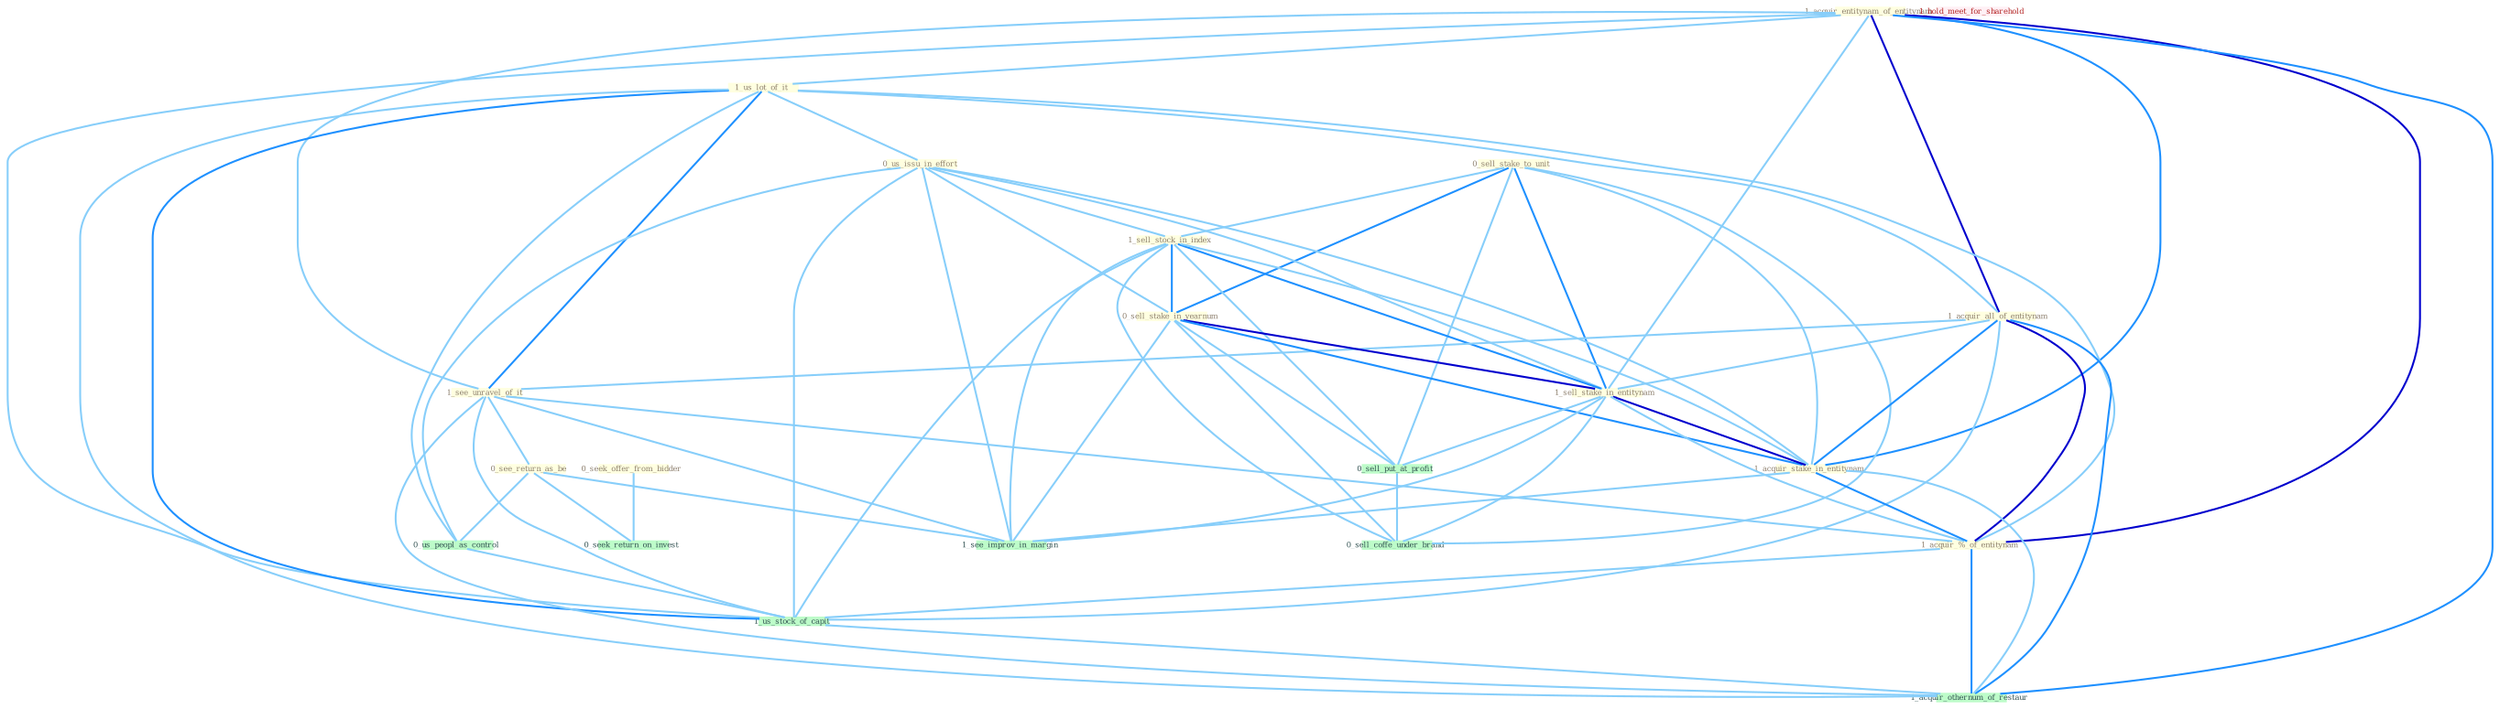 Graph G{ 
    node
    [shape=polygon,style=filled,width=.5,height=.06,color="#BDFCC9",fixedsize=true,fontsize=4,
    fontcolor="#2f4f4f"];
    {node
    [color="#ffffe0", fontcolor="#8b7d6b"] "1_acquir_entitynam_of_entitynam " "1_us_lot_of_it " "0_sell_stake_to_unit " "0_seek_offer_from_bidder " "0_us_issu_in_effort " "1_sell_stock_in_index " "1_acquir_all_of_entitynam " "0_sell_stake_in_yearnum " "1_sell_stake_in_entitynam " "1_acquir_stake_in_entitynam " "1_see_unravel_of_it " "1_acquir_%_of_entitynam " "0_see_return_as_be "}
{node [color="#fff0f5", fontcolor="#b22222"] "1_hold_meet_for_sharehold "}
edge [color="#B0E2FF"];

	"1_acquir_entitynam_of_entitynam " -- "1_us_lot_of_it " [w="1", color="#87cefa" ];
	"1_acquir_entitynam_of_entitynam " -- "1_acquir_all_of_entitynam " [w="3", color="#0000cd" , len=0.6];
	"1_acquir_entitynam_of_entitynam " -- "1_sell_stake_in_entitynam " [w="1", color="#87cefa" ];
	"1_acquir_entitynam_of_entitynam " -- "1_acquir_stake_in_entitynam " [w="2", color="#1e90ff" , len=0.8];
	"1_acquir_entitynam_of_entitynam " -- "1_see_unravel_of_it " [w="1", color="#87cefa" ];
	"1_acquir_entitynam_of_entitynam " -- "1_acquir_%_of_entitynam " [w="3", color="#0000cd" , len=0.6];
	"1_acquir_entitynam_of_entitynam " -- "1_us_stock_of_capit " [w="1", color="#87cefa" ];
	"1_acquir_entitynam_of_entitynam " -- "1_acquir_othernum_of_restaur " [w="2", color="#1e90ff" , len=0.8];
	"1_us_lot_of_it " -- "0_us_issu_in_effort " [w="1", color="#87cefa" ];
	"1_us_lot_of_it " -- "1_acquir_all_of_entitynam " [w="1", color="#87cefa" ];
	"1_us_lot_of_it " -- "1_see_unravel_of_it " [w="2", color="#1e90ff" , len=0.8];
	"1_us_lot_of_it " -- "1_acquir_%_of_entitynam " [w="1", color="#87cefa" ];
	"1_us_lot_of_it " -- "0_us_peopl_as_control " [w="1", color="#87cefa" ];
	"1_us_lot_of_it " -- "1_us_stock_of_capit " [w="2", color="#1e90ff" , len=0.8];
	"1_us_lot_of_it " -- "1_acquir_othernum_of_restaur " [w="1", color="#87cefa" ];
	"0_sell_stake_to_unit " -- "1_sell_stock_in_index " [w="1", color="#87cefa" ];
	"0_sell_stake_to_unit " -- "0_sell_stake_in_yearnum " [w="2", color="#1e90ff" , len=0.8];
	"0_sell_stake_to_unit " -- "1_sell_stake_in_entitynam " [w="2", color="#1e90ff" , len=0.8];
	"0_sell_stake_to_unit " -- "1_acquir_stake_in_entitynam " [w="1", color="#87cefa" ];
	"0_sell_stake_to_unit " -- "0_sell_put_at_profit " [w="1", color="#87cefa" ];
	"0_sell_stake_to_unit " -- "0_sell_coffe_under_brand " [w="1", color="#87cefa" ];
	"0_seek_offer_from_bidder " -- "0_seek_return_on_invest " [w="1", color="#87cefa" ];
	"0_us_issu_in_effort " -- "1_sell_stock_in_index " [w="1", color="#87cefa" ];
	"0_us_issu_in_effort " -- "0_sell_stake_in_yearnum " [w="1", color="#87cefa" ];
	"0_us_issu_in_effort " -- "1_sell_stake_in_entitynam " [w="1", color="#87cefa" ];
	"0_us_issu_in_effort " -- "1_acquir_stake_in_entitynam " [w="1", color="#87cefa" ];
	"0_us_issu_in_effort " -- "0_us_peopl_as_control " [w="1", color="#87cefa" ];
	"0_us_issu_in_effort " -- "1_us_stock_of_capit " [w="1", color="#87cefa" ];
	"0_us_issu_in_effort " -- "1_see_improv_in_margin " [w="1", color="#87cefa" ];
	"1_sell_stock_in_index " -- "0_sell_stake_in_yearnum " [w="2", color="#1e90ff" , len=0.8];
	"1_sell_stock_in_index " -- "1_sell_stake_in_entitynam " [w="2", color="#1e90ff" , len=0.8];
	"1_sell_stock_in_index " -- "1_acquir_stake_in_entitynam " [w="1", color="#87cefa" ];
	"1_sell_stock_in_index " -- "0_sell_put_at_profit " [w="1", color="#87cefa" ];
	"1_sell_stock_in_index " -- "1_us_stock_of_capit " [w="1", color="#87cefa" ];
	"1_sell_stock_in_index " -- "1_see_improv_in_margin " [w="1", color="#87cefa" ];
	"1_sell_stock_in_index " -- "0_sell_coffe_under_brand " [w="1", color="#87cefa" ];
	"1_acquir_all_of_entitynam " -- "1_sell_stake_in_entitynam " [w="1", color="#87cefa" ];
	"1_acquir_all_of_entitynam " -- "1_acquir_stake_in_entitynam " [w="2", color="#1e90ff" , len=0.8];
	"1_acquir_all_of_entitynam " -- "1_see_unravel_of_it " [w="1", color="#87cefa" ];
	"1_acquir_all_of_entitynam " -- "1_acquir_%_of_entitynam " [w="3", color="#0000cd" , len=0.6];
	"1_acquir_all_of_entitynam " -- "1_us_stock_of_capit " [w="1", color="#87cefa" ];
	"1_acquir_all_of_entitynam " -- "1_acquir_othernum_of_restaur " [w="2", color="#1e90ff" , len=0.8];
	"0_sell_stake_in_yearnum " -- "1_sell_stake_in_entitynam " [w="3", color="#0000cd" , len=0.6];
	"0_sell_stake_in_yearnum " -- "1_acquir_stake_in_entitynam " [w="2", color="#1e90ff" , len=0.8];
	"0_sell_stake_in_yearnum " -- "0_sell_put_at_profit " [w="1", color="#87cefa" ];
	"0_sell_stake_in_yearnum " -- "1_see_improv_in_margin " [w="1", color="#87cefa" ];
	"0_sell_stake_in_yearnum " -- "0_sell_coffe_under_brand " [w="1", color="#87cefa" ];
	"1_sell_stake_in_entitynam " -- "1_acquir_stake_in_entitynam " [w="3", color="#0000cd" , len=0.6];
	"1_sell_stake_in_entitynam " -- "1_acquir_%_of_entitynam " [w="1", color="#87cefa" ];
	"1_sell_stake_in_entitynam " -- "0_sell_put_at_profit " [w="1", color="#87cefa" ];
	"1_sell_stake_in_entitynam " -- "1_see_improv_in_margin " [w="1", color="#87cefa" ];
	"1_sell_stake_in_entitynam " -- "0_sell_coffe_under_brand " [w="1", color="#87cefa" ];
	"1_acquir_stake_in_entitynam " -- "1_acquir_%_of_entitynam " [w="2", color="#1e90ff" , len=0.8];
	"1_acquir_stake_in_entitynam " -- "1_see_improv_in_margin " [w="1", color="#87cefa" ];
	"1_acquir_stake_in_entitynam " -- "1_acquir_othernum_of_restaur " [w="1", color="#87cefa" ];
	"1_see_unravel_of_it " -- "1_acquir_%_of_entitynam " [w="1", color="#87cefa" ];
	"1_see_unravel_of_it " -- "0_see_return_as_be " [w="1", color="#87cefa" ];
	"1_see_unravel_of_it " -- "1_us_stock_of_capit " [w="1", color="#87cefa" ];
	"1_see_unravel_of_it " -- "1_see_improv_in_margin " [w="1", color="#87cefa" ];
	"1_see_unravel_of_it " -- "1_acquir_othernum_of_restaur " [w="1", color="#87cefa" ];
	"1_acquir_%_of_entitynam " -- "1_us_stock_of_capit " [w="1", color="#87cefa" ];
	"1_acquir_%_of_entitynam " -- "1_acquir_othernum_of_restaur " [w="2", color="#1e90ff" , len=0.8];
	"0_see_return_as_be " -- "0_us_peopl_as_control " [w="1", color="#87cefa" ];
	"0_see_return_as_be " -- "0_seek_return_on_invest " [w="1", color="#87cefa" ];
	"0_see_return_as_be " -- "1_see_improv_in_margin " [w="1", color="#87cefa" ];
	"0_us_peopl_as_control " -- "1_us_stock_of_capit " [w="1", color="#87cefa" ];
	"0_sell_put_at_profit " -- "0_sell_coffe_under_brand " [w="1", color="#87cefa" ];
	"1_us_stock_of_capit " -- "1_acquir_othernum_of_restaur " [w="1", color="#87cefa" ];
}